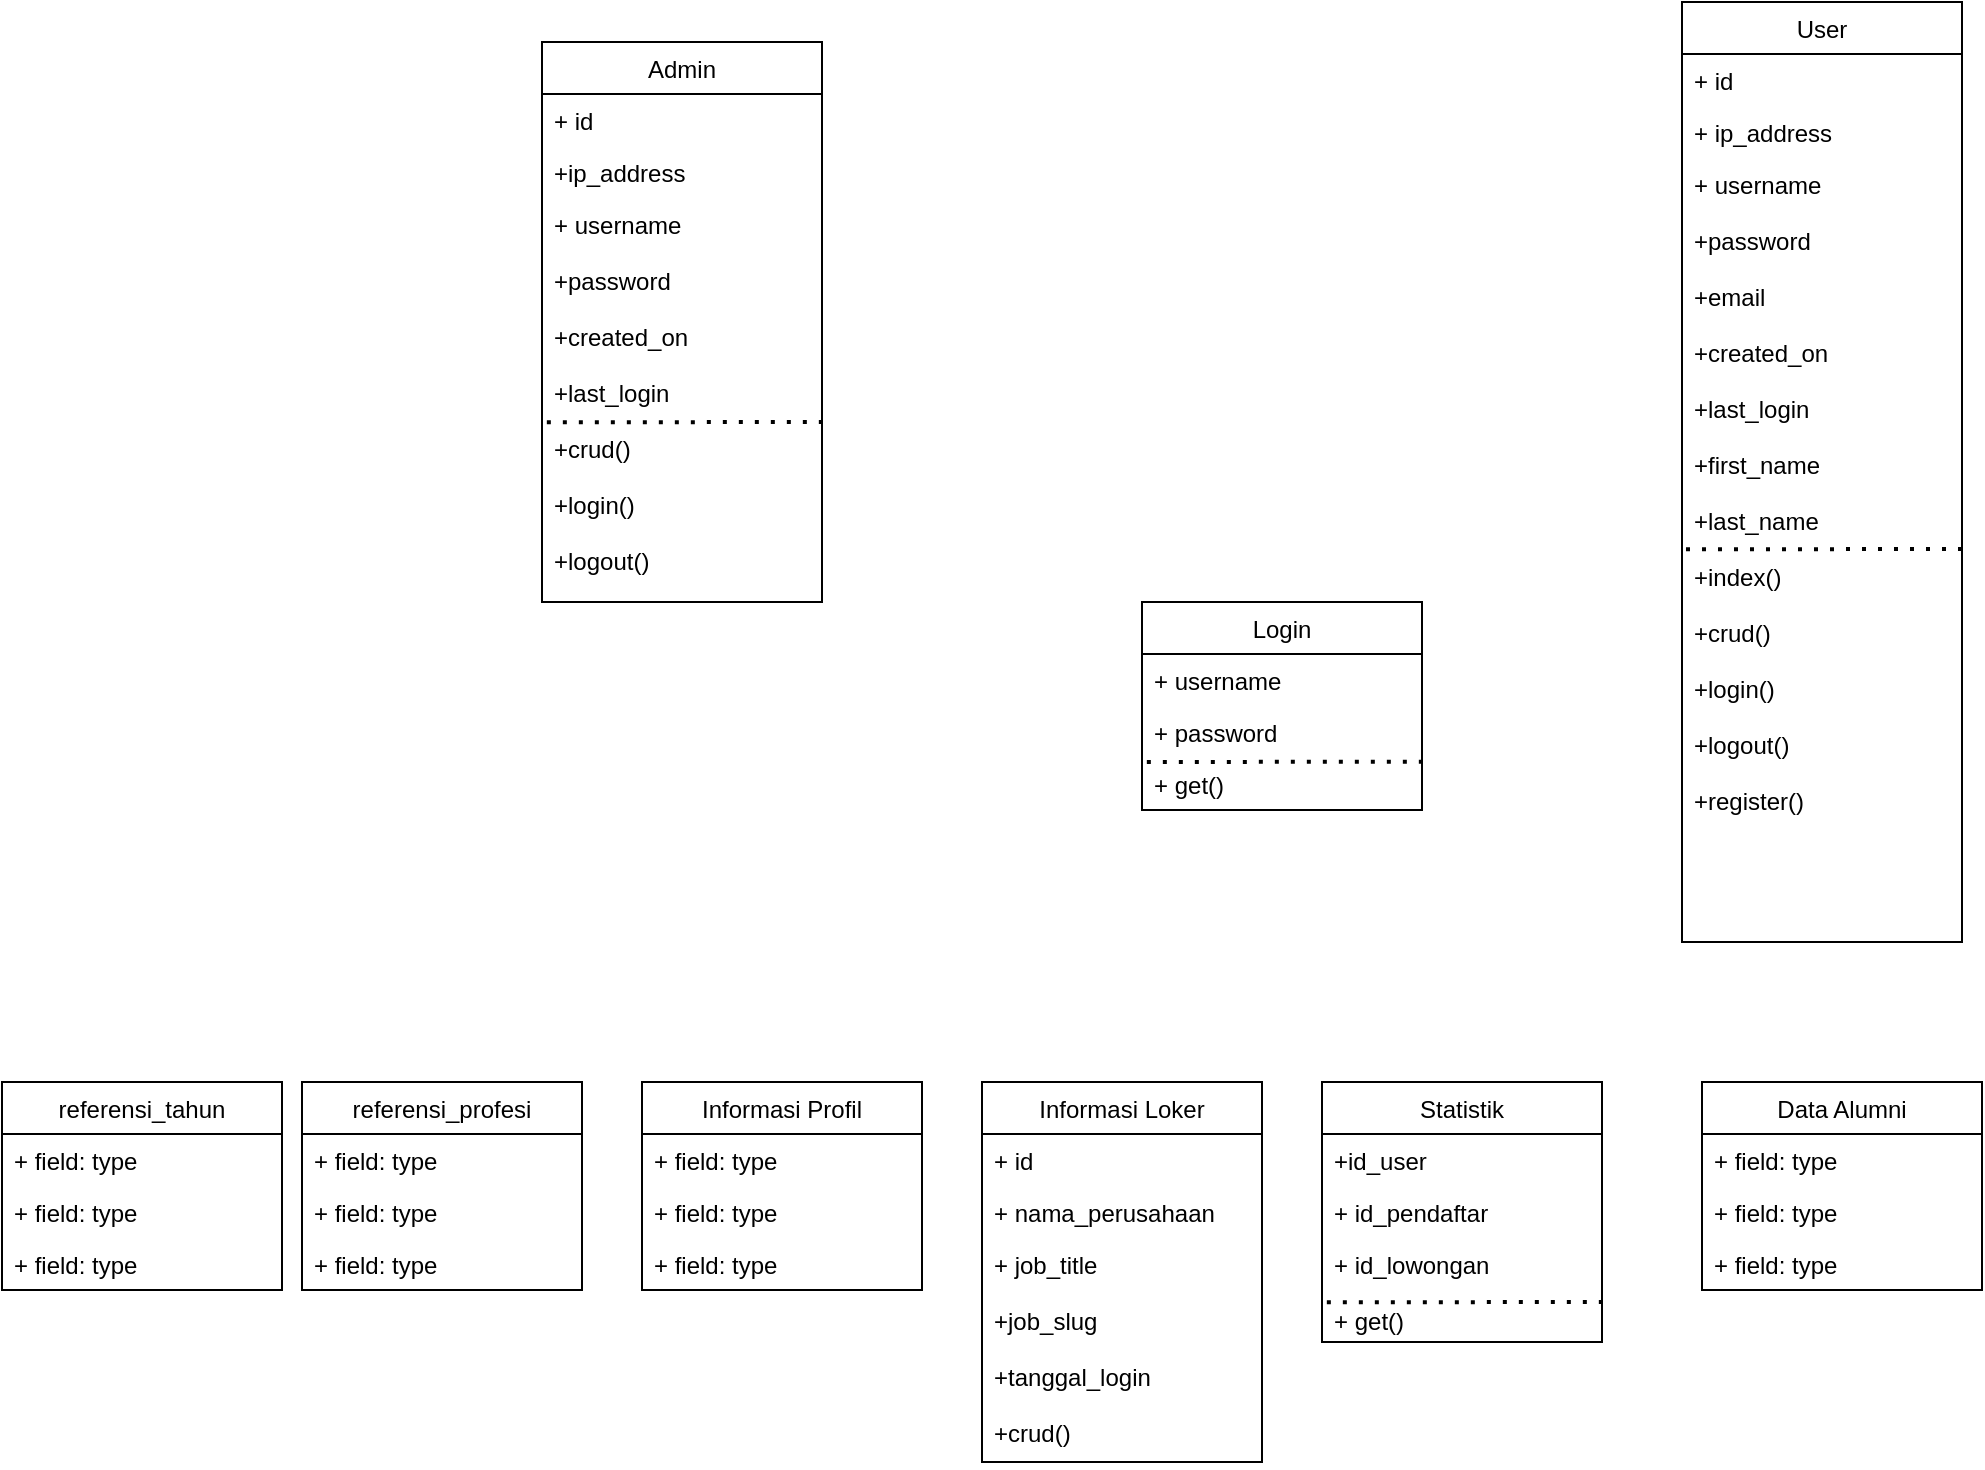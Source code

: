 <mxfile version="20.0.3" type="github">
  <diagram id="8VXRsfA2JbnLdSGY70NK" name="Page-1">
    <mxGraphModel dx="1712" dy="1582" grid="1" gridSize="10" guides="1" tooltips="1" connect="1" arrows="1" fold="1" page="1" pageScale="1" pageWidth="850" pageHeight="1100" math="0" shadow="0">
      <root>
        <mxCell id="0" />
        <mxCell id="1" parent="0" />
        <mxCell id="RGDypvN8in3GUUsTKDcG-1" value="Login" style="swimlane;fontStyle=0;childLayout=stackLayout;horizontal=1;startSize=26;fillColor=none;horizontalStack=0;resizeParent=1;resizeParentMax=0;resizeLast=0;collapsible=1;marginBottom=0;" vertex="1" parent="1">
          <mxGeometry x="400" y="40" width="140" height="104" as="geometry" />
        </mxCell>
        <mxCell id="RGDypvN8in3GUUsTKDcG-2" value="+ username" style="text;strokeColor=none;fillColor=none;align=left;verticalAlign=top;spacingLeft=4;spacingRight=4;overflow=hidden;rotatable=0;points=[[0,0.5],[1,0.5]];portConstraint=eastwest;" vertex="1" parent="RGDypvN8in3GUUsTKDcG-1">
          <mxGeometry y="26" width="140" height="26" as="geometry" />
        </mxCell>
        <mxCell id="RGDypvN8in3GUUsTKDcG-3" value="+ password" style="text;strokeColor=none;fillColor=none;align=left;verticalAlign=top;spacingLeft=4;spacingRight=4;overflow=hidden;rotatable=0;points=[[0,0.5],[1,0.5]];portConstraint=eastwest;" vertex="1" parent="RGDypvN8in3GUUsTKDcG-1">
          <mxGeometry y="52" width="140" height="26" as="geometry" />
        </mxCell>
        <mxCell id="RGDypvN8in3GUUsTKDcG-4" value="+ get()" style="text;strokeColor=none;fillColor=none;align=left;verticalAlign=top;spacingLeft=4;spacingRight=4;overflow=hidden;rotatable=0;points=[[0,0.5],[1,0.5]];portConstraint=eastwest;" vertex="1" parent="RGDypvN8in3GUUsTKDcG-1">
          <mxGeometry y="78" width="140" height="26" as="geometry" />
        </mxCell>
        <mxCell id="RGDypvN8in3GUUsTKDcG-5" value="" style="endArrow=none;dashed=1;html=1;dashPattern=1 3;strokeWidth=2;rounded=0;exitX=1.003;exitY=1.071;exitDx=0;exitDy=0;exitPerimeter=0;" edge="1" parent="RGDypvN8in3GUUsTKDcG-1" source="RGDypvN8in3GUUsTKDcG-3">
          <mxGeometry width="50" height="50" relative="1" as="geometry">
            <mxPoint x="30" y="120" as="sourcePoint" />
            <mxPoint y="80" as="targetPoint" />
          </mxGeometry>
        </mxCell>
        <mxCell id="RGDypvN8in3GUUsTKDcG-6" value="Admin" style="swimlane;fontStyle=0;childLayout=stackLayout;horizontal=1;startSize=26;fillColor=none;horizontalStack=0;resizeParent=1;resizeParentMax=0;resizeLast=0;collapsible=1;marginBottom=0;" vertex="1" parent="1">
          <mxGeometry x="100" y="-240" width="140" height="280" as="geometry" />
        </mxCell>
        <mxCell id="RGDypvN8in3GUUsTKDcG-7" value="+ id" style="text;strokeColor=none;fillColor=none;align=left;verticalAlign=top;spacingLeft=4;spacingRight=4;overflow=hidden;rotatable=0;points=[[0,0.5],[1,0.5]];portConstraint=eastwest;" vertex="1" parent="RGDypvN8in3GUUsTKDcG-6">
          <mxGeometry y="26" width="140" height="26" as="geometry" />
        </mxCell>
        <mxCell id="RGDypvN8in3GUUsTKDcG-8" value="+ip_address" style="text;strokeColor=none;fillColor=none;align=left;verticalAlign=top;spacingLeft=4;spacingRight=4;overflow=hidden;rotatable=0;points=[[0,0.5],[1,0.5]];portConstraint=eastwest;" vertex="1" parent="RGDypvN8in3GUUsTKDcG-6">
          <mxGeometry y="52" width="140" height="26" as="geometry" />
        </mxCell>
        <mxCell id="RGDypvN8in3GUUsTKDcG-9" value="+ username&#xa;&#xa;+password&#xa;&#xa;+created_on&#xa;&#xa;+last_login&#xa;&#xa;+crud()&#xa;&#xa;+login()&#xa;&#xa;+logout()" style="text;strokeColor=none;fillColor=none;align=left;verticalAlign=top;spacingLeft=4;spacingRight=4;overflow=hidden;rotatable=0;points=[[0,0.5],[1,0.5]];portConstraint=eastwest;" vertex="1" parent="RGDypvN8in3GUUsTKDcG-6">
          <mxGeometry y="78" width="140" height="202" as="geometry" />
        </mxCell>
        <mxCell id="RGDypvN8in3GUUsTKDcG-48" value="" style="endArrow=none;dashed=1;html=1;dashPattern=1 3;strokeWidth=2;rounded=0;exitX=1.003;exitY=1.071;exitDx=0;exitDy=0;exitPerimeter=0;" edge="1" parent="RGDypvN8in3GUUsTKDcG-6">
          <mxGeometry width="50" height="50" relative="1" as="geometry">
            <mxPoint x="140.42" y="189.996" as="sourcePoint" />
            <mxPoint y="190.15" as="targetPoint" />
          </mxGeometry>
        </mxCell>
        <mxCell id="RGDypvN8in3GUUsTKDcG-10" value="User" style="swimlane;fontStyle=0;childLayout=stackLayout;horizontal=1;startSize=26;fillColor=none;horizontalStack=0;resizeParent=1;resizeParentMax=0;resizeLast=0;collapsible=1;marginBottom=0;" vertex="1" parent="1">
          <mxGeometry x="670" y="-260" width="140" height="470" as="geometry" />
        </mxCell>
        <mxCell id="RGDypvN8in3GUUsTKDcG-11" value="+ id" style="text;strokeColor=none;fillColor=none;align=left;verticalAlign=top;spacingLeft=4;spacingRight=4;overflow=hidden;rotatable=0;points=[[0,0.5],[1,0.5]];portConstraint=eastwest;" vertex="1" parent="RGDypvN8in3GUUsTKDcG-10">
          <mxGeometry y="26" width="140" height="26" as="geometry" />
        </mxCell>
        <mxCell id="RGDypvN8in3GUUsTKDcG-12" value="+ ip_address" style="text;strokeColor=none;fillColor=none;align=left;verticalAlign=top;spacingLeft=4;spacingRight=4;overflow=hidden;rotatable=0;points=[[0,0.5],[1,0.5]];portConstraint=eastwest;" vertex="1" parent="RGDypvN8in3GUUsTKDcG-10">
          <mxGeometry y="52" width="140" height="26" as="geometry" />
        </mxCell>
        <mxCell id="RGDypvN8in3GUUsTKDcG-13" value="+ username&#xa;&#xa;+password&#xa;&#xa;+email&#xa;&#xa;+created_on&#xa;&#xa;+last_login&#xa;&#xa;+first_name&#xa;&#xa;+last_name&#xa;&#xa;+index()&#xa;&#xa;+crud()&#xa;&#xa;+login()&#xa;&#xa;+logout()&#xa;&#xa;+register()" style="text;strokeColor=none;fillColor=none;align=left;verticalAlign=top;spacingLeft=4;spacingRight=4;overflow=hidden;rotatable=0;points=[[0,0.5],[1,0.5]];portConstraint=eastwest;" vertex="1" parent="RGDypvN8in3GUUsTKDcG-10">
          <mxGeometry y="78" width="140" height="392" as="geometry" />
        </mxCell>
        <mxCell id="RGDypvN8in3GUUsTKDcG-47" value="" style="endArrow=none;dashed=1;html=1;dashPattern=1 3;strokeWidth=2;rounded=0;exitX=1.003;exitY=1.071;exitDx=0;exitDy=0;exitPerimeter=0;" edge="1" parent="RGDypvN8in3GUUsTKDcG-10">
          <mxGeometry width="50" height="50" relative="1" as="geometry">
            <mxPoint x="140" y="273.496" as="sourcePoint" />
            <mxPoint x="-0.42" y="273.65" as="targetPoint" />
          </mxGeometry>
        </mxCell>
        <mxCell id="RGDypvN8in3GUUsTKDcG-14" value="Data Alumni" style="swimlane;fontStyle=0;childLayout=stackLayout;horizontal=1;startSize=26;fillColor=none;horizontalStack=0;resizeParent=1;resizeParentMax=0;resizeLast=0;collapsible=1;marginBottom=0;" vertex="1" parent="1">
          <mxGeometry x="680" y="280" width="140" height="104" as="geometry" />
        </mxCell>
        <mxCell id="RGDypvN8in3GUUsTKDcG-15" value="+ field: type" style="text;strokeColor=none;fillColor=none;align=left;verticalAlign=top;spacingLeft=4;spacingRight=4;overflow=hidden;rotatable=0;points=[[0,0.5],[1,0.5]];portConstraint=eastwest;" vertex="1" parent="RGDypvN8in3GUUsTKDcG-14">
          <mxGeometry y="26" width="140" height="26" as="geometry" />
        </mxCell>
        <mxCell id="RGDypvN8in3GUUsTKDcG-16" value="+ field: type" style="text;strokeColor=none;fillColor=none;align=left;verticalAlign=top;spacingLeft=4;spacingRight=4;overflow=hidden;rotatable=0;points=[[0,0.5],[1,0.5]];portConstraint=eastwest;" vertex="1" parent="RGDypvN8in3GUUsTKDcG-14">
          <mxGeometry y="52" width="140" height="26" as="geometry" />
        </mxCell>
        <mxCell id="RGDypvN8in3GUUsTKDcG-17" value="+ field: type" style="text;strokeColor=none;fillColor=none;align=left;verticalAlign=top;spacingLeft=4;spacingRight=4;overflow=hidden;rotatable=0;points=[[0,0.5],[1,0.5]];portConstraint=eastwest;" vertex="1" parent="RGDypvN8in3GUUsTKDcG-14">
          <mxGeometry y="78" width="140" height="26" as="geometry" />
        </mxCell>
        <mxCell id="RGDypvN8in3GUUsTKDcG-18" value="Statistik" style="swimlane;fontStyle=0;childLayout=stackLayout;horizontal=1;startSize=26;fillColor=none;horizontalStack=0;resizeParent=1;resizeParentMax=0;resizeLast=0;collapsible=1;marginBottom=0;" vertex="1" parent="1">
          <mxGeometry x="490" y="280" width="140" height="130" as="geometry" />
        </mxCell>
        <mxCell id="RGDypvN8in3GUUsTKDcG-19" value="+id_user" style="text;strokeColor=none;fillColor=none;align=left;verticalAlign=top;spacingLeft=4;spacingRight=4;overflow=hidden;rotatable=0;points=[[0,0.5],[1,0.5]];portConstraint=eastwest;" vertex="1" parent="RGDypvN8in3GUUsTKDcG-18">
          <mxGeometry y="26" width="140" height="26" as="geometry" />
        </mxCell>
        <mxCell id="RGDypvN8in3GUUsTKDcG-20" value="+ id_pendaftar" style="text;strokeColor=none;fillColor=none;align=left;verticalAlign=top;spacingLeft=4;spacingRight=4;overflow=hidden;rotatable=0;points=[[0,0.5],[1,0.5]];portConstraint=eastwest;" vertex="1" parent="RGDypvN8in3GUUsTKDcG-18">
          <mxGeometry y="52" width="140" height="26" as="geometry" />
        </mxCell>
        <mxCell id="RGDypvN8in3GUUsTKDcG-49" value="" style="endArrow=none;dashed=1;html=1;dashPattern=1 3;strokeWidth=2;rounded=0;exitX=1.003;exitY=1.071;exitDx=0;exitDy=0;exitPerimeter=0;" edge="1" parent="RGDypvN8in3GUUsTKDcG-18">
          <mxGeometry width="50" height="50" relative="1" as="geometry">
            <mxPoint x="140.42" y="109.996" as="sourcePoint" />
            <mxPoint y="110.15" as="targetPoint" />
          </mxGeometry>
        </mxCell>
        <mxCell id="RGDypvN8in3GUUsTKDcG-21" value="+ id_lowongan&#xa;&#xa;+ get()" style="text;strokeColor=none;fillColor=none;align=left;verticalAlign=top;spacingLeft=4;spacingRight=4;overflow=hidden;rotatable=0;points=[[0,0.5],[1,0.5]];portConstraint=eastwest;" vertex="1" parent="RGDypvN8in3GUUsTKDcG-18">
          <mxGeometry y="78" width="140" height="52" as="geometry" />
        </mxCell>
        <mxCell id="RGDypvN8in3GUUsTKDcG-22" value="Informasi Loker" style="swimlane;fontStyle=0;childLayout=stackLayout;horizontal=1;startSize=26;fillColor=none;horizontalStack=0;resizeParent=1;resizeParentMax=0;resizeLast=0;collapsible=1;marginBottom=0;" vertex="1" parent="1">
          <mxGeometry x="320" y="280" width="140" height="190" as="geometry" />
        </mxCell>
        <mxCell id="RGDypvN8in3GUUsTKDcG-23" value="+ id" style="text;strokeColor=none;fillColor=none;align=left;verticalAlign=top;spacingLeft=4;spacingRight=4;overflow=hidden;rotatable=0;points=[[0,0.5],[1,0.5]];portConstraint=eastwest;" vertex="1" parent="RGDypvN8in3GUUsTKDcG-22">
          <mxGeometry y="26" width="140" height="26" as="geometry" />
        </mxCell>
        <mxCell id="RGDypvN8in3GUUsTKDcG-24" value="+ nama_perusahaan" style="text;strokeColor=none;fillColor=none;align=left;verticalAlign=top;spacingLeft=4;spacingRight=4;overflow=hidden;rotatable=0;points=[[0,0.5],[1,0.5]];portConstraint=eastwest;" vertex="1" parent="RGDypvN8in3GUUsTKDcG-22">
          <mxGeometry y="52" width="140" height="26" as="geometry" />
        </mxCell>
        <mxCell id="RGDypvN8in3GUUsTKDcG-25" value="+ job_title&#xa;&#xa;+job_slug&#xa;&#xa;+tanggal_login&#xa;&#xa;+crud()" style="text;strokeColor=none;fillColor=none;align=left;verticalAlign=top;spacingLeft=4;spacingRight=4;overflow=hidden;rotatable=0;points=[[0,0.5],[1,0.5]];portConstraint=eastwest;" vertex="1" parent="RGDypvN8in3GUUsTKDcG-22">
          <mxGeometry y="78" width="140" height="112" as="geometry" />
        </mxCell>
        <mxCell id="RGDypvN8in3GUUsTKDcG-26" value="Informasi Profil" style="swimlane;fontStyle=0;childLayout=stackLayout;horizontal=1;startSize=26;fillColor=none;horizontalStack=0;resizeParent=1;resizeParentMax=0;resizeLast=0;collapsible=1;marginBottom=0;" vertex="1" parent="1">
          <mxGeometry x="150" y="280" width="140" height="104" as="geometry" />
        </mxCell>
        <mxCell id="RGDypvN8in3GUUsTKDcG-27" value="+ field: type" style="text;strokeColor=none;fillColor=none;align=left;verticalAlign=top;spacingLeft=4;spacingRight=4;overflow=hidden;rotatable=0;points=[[0,0.5],[1,0.5]];portConstraint=eastwest;" vertex="1" parent="RGDypvN8in3GUUsTKDcG-26">
          <mxGeometry y="26" width="140" height="26" as="geometry" />
        </mxCell>
        <mxCell id="RGDypvN8in3GUUsTKDcG-28" value="+ field: type" style="text;strokeColor=none;fillColor=none;align=left;verticalAlign=top;spacingLeft=4;spacingRight=4;overflow=hidden;rotatable=0;points=[[0,0.5],[1,0.5]];portConstraint=eastwest;" vertex="1" parent="RGDypvN8in3GUUsTKDcG-26">
          <mxGeometry y="52" width="140" height="26" as="geometry" />
        </mxCell>
        <mxCell id="RGDypvN8in3GUUsTKDcG-29" value="+ field: type" style="text;strokeColor=none;fillColor=none;align=left;verticalAlign=top;spacingLeft=4;spacingRight=4;overflow=hidden;rotatable=0;points=[[0,0.5],[1,0.5]];portConstraint=eastwest;" vertex="1" parent="RGDypvN8in3GUUsTKDcG-26">
          <mxGeometry y="78" width="140" height="26" as="geometry" />
        </mxCell>
        <mxCell id="RGDypvN8in3GUUsTKDcG-39" value="referensi_profesi" style="swimlane;fontStyle=0;childLayout=stackLayout;horizontal=1;startSize=26;fillColor=none;horizontalStack=0;resizeParent=1;resizeParentMax=0;resizeLast=0;collapsible=1;marginBottom=0;" vertex="1" parent="1">
          <mxGeometry x="-20" y="280" width="140" height="104" as="geometry" />
        </mxCell>
        <mxCell id="RGDypvN8in3GUUsTKDcG-40" value="+ field: type" style="text;strokeColor=none;fillColor=none;align=left;verticalAlign=top;spacingLeft=4;spacingRight=4;overflow=hidden;rotatable=0;points=[[0,0.5],[1,0.5]];portConstraint=eastwest;" vertex="1" parent="RGDypvN8in3GUUsTKDcG-39">
          <mxGeometry y="26" width="140" height="26" as="geometry" />
        </mxCell>
        <mxCell id="RGDypvN8in3GUUsTKDcG-41" value="+ field: type" style="text;strokeColor=none;fillColor=none;align=left;verticalAlign=top;spacingLeft=4;spacingRight=4;overflow=hidden;rotatable=0;points=[[0,0.5],[1,0.5]];portConstraint=eastwest;" vertex="1" parent="RGDypvN8in3GUUsTKDcG-39">
          <mxGeometry y="52" width="140" height="26" as="geometry" />
        </mxCell>
        <mxCell id="RGDypvN8in3GUUsTKDcG-42" value="+ field: type" style="text;strokeColor=none;fillColor=none;align=left;verticalAlign=top;spacingLeft=4;spacingRight=4;overflow=hidden;rotatable=0;points=[[0,0.5],[1,0.5]];portConstraint=eastwest;" vertex="1" parent="RGDypvN8in3GUUsTKDcG-39">
          <mxGeometry y="78" width="140" height="26" as="geometry" />
        </mxCell>
        <mxCell id="RGDypvN8in3GUUsTKDcG-43" value="referensi_tahun" style="swimlane;fontStyle=0;childLayout=stackLayout;horizontal=1;startSize=26;fillColor=none;horizontalStack=0;resizeParent=1;resizeParentMax=0;resizeLast=0;collapsible=1;marginBottom=0;" vertex="1" parent="1">
          <mxGeometry x="-170" y="280" width="140" height="104" as="geometry" />
        </mxCell>
        <mxCell id="RGDypvN8in3GUUsTKDcG-44" value="+ field: type" style="text;strokeColor=none;fillColor=none;align=left;verticalAlign=top;spacingLeft=4;spacingRight=4;overflow=hidden;rotatable=0;points=[[0,0.5],[1,0.5]];portConstraint=eastwest;" vertex="1" parent="RGDypvN8in3GUUsTKDcG-43">
          <mxGeometry y="26" width="140" height="26" as="geometry" />
        </mxCell>
        <mxCell id="RGDypvN8in3GUUsTKDcG-45" value="+ field: type" style="text;strokeColor=none;fillColor=none;align=left;verticalAlign=top;spacingLeft=4;spacingRight=4;overflow=hidden;rotatable=0;points=[[0,0.5],[1,0.5]];portConstraint=eastwest;" vertex="1" parent="RGDypvN8in3GUUsTKDcG-43">
          <mxGeometry y="52" width="140" height="26" as="geometry" />
        </mxCell>
        <mxCell id="RGDypvN8in3GUUsTKDcG-46" value="+ field: type" style="text;strokeColor=none;fillColor=none;align=left;verticalAlign=top;spacingLeft=4;spacingRight=4;overflow=hidden;rotatable=0;points=[[0,0.5],[1,0.5]];portConstraint=eastwest;" vertex="1" parent="RGDypvN8in3GUUsTKDcG-43">
          <mxGeometry y="78" width="140" height="26" as="geometry" />
        </mxCell>
      </root>
    </mxGraphModel>
  </diagram>
</mxfile>
